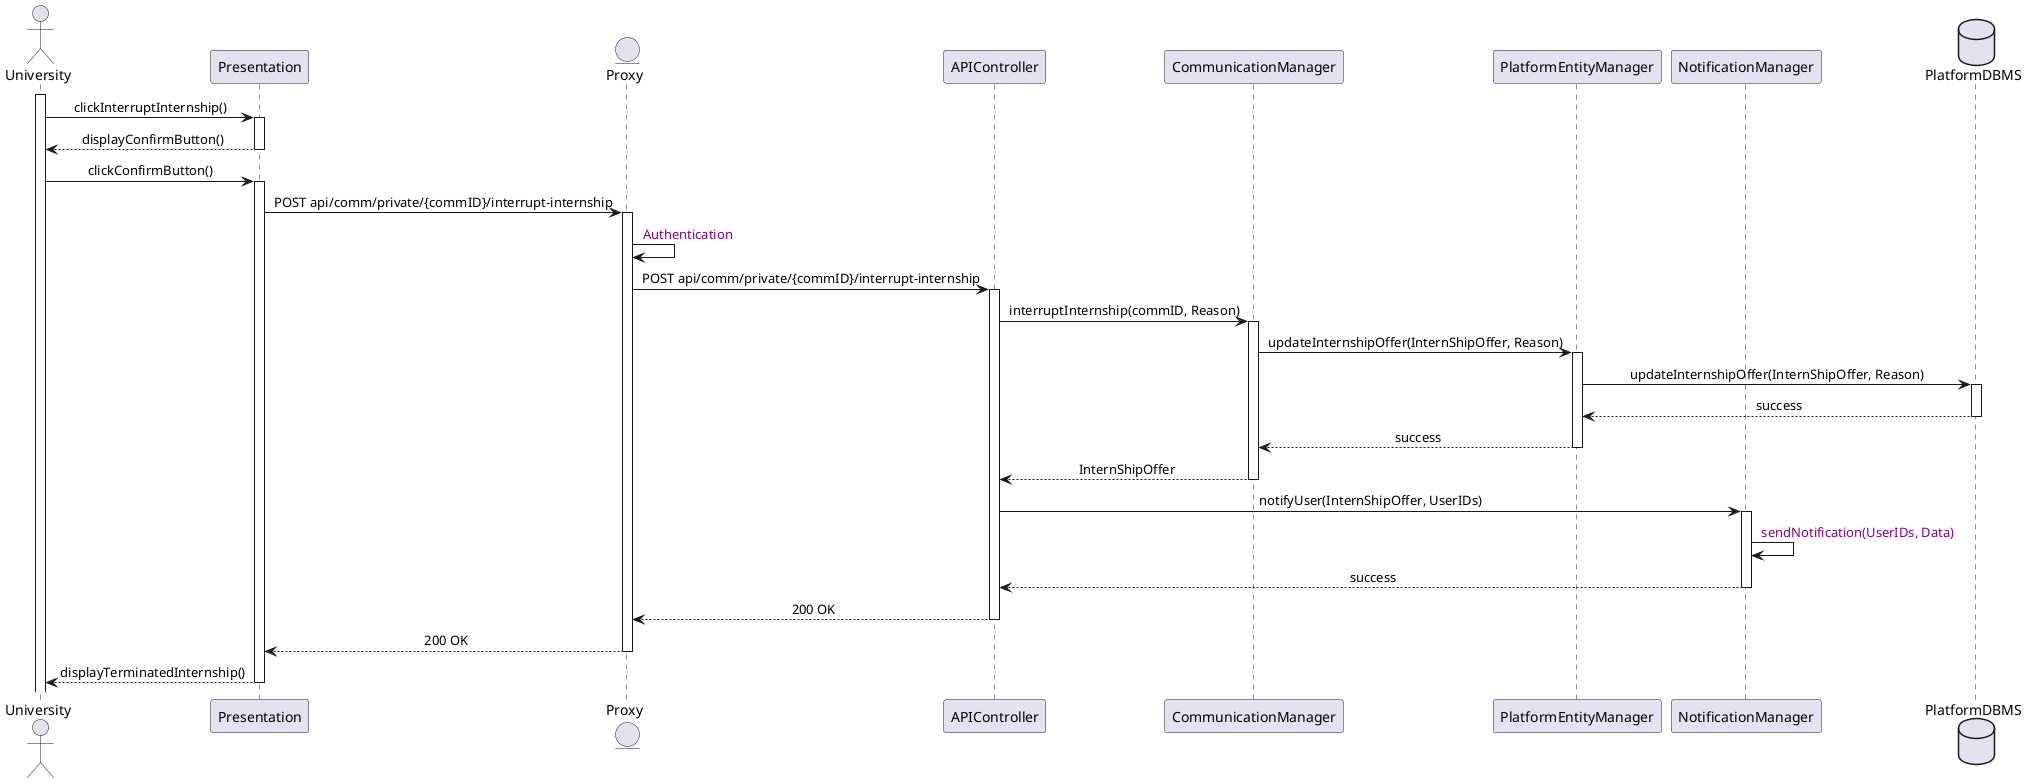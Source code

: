 @startuml
skinparam sequenceMessageAlign center

actor       University
participant  Presentation
entity      Proxy
participant APIController
participant CommunicationManager
participant PlatformEntityManager
participant NotificationManager
database    PlatformDBMS

activate University
University -> Presentation : clickInterruptInternship()
activate Presentation
Presentation --> University : displayConfirmButton()
deactivate Presentation
University -> Presentation : clickConfirmButton()
activate Presentation
Presentation -> Proxy : POST api/comm/private/{commID}/interrupt-internship
activate Proxy
Proxy -> Proxy : <color:purple> Authentication
Proxy -> APIController : POST api/comm/private/{commID}/interrupt-internship
activate APIController
APIController -> CommunicationManager : interruptInternship(commID, Reason)
activate CommunicationManager
CommunicationManager -> PlatformEntityManager : updateInternshipOffer(InternShipOffer, Reason)
activate PlatformEntityManager
PlatformEntityManager -> PlatformDBMS : updateInternshipOffer(InternShipOffer, Reason)
activate PlatformDBMS
PlatformDBMS --> PlatformEntityManager : success
deactivate PlatformDBMS
PlatformEntityManager --> CommunicationManager : success
deactivate PlatformEntityManager
CommunicationManager --> APIController : InternShipOffer
deactivate CommunicationManager
APIController -> NotificationManager : notifyUser(InternShipOffer, UserIDs)
activate NotificationManager
NotificationManager -> NotificationManager : <color:purple> sendNotification(UserIDs, Data)
NotificationManager --> APIController : success
deactivate NotificationManager
deactivate CommunicationManager
APIController --> Proxy : 200 OK
deactivate APIController
Proxy --> Presentation : 200 OK
deactivate Proxy
Presentation --> University : displayTerminatedInternship()
deactivate Presentation
@enduml


